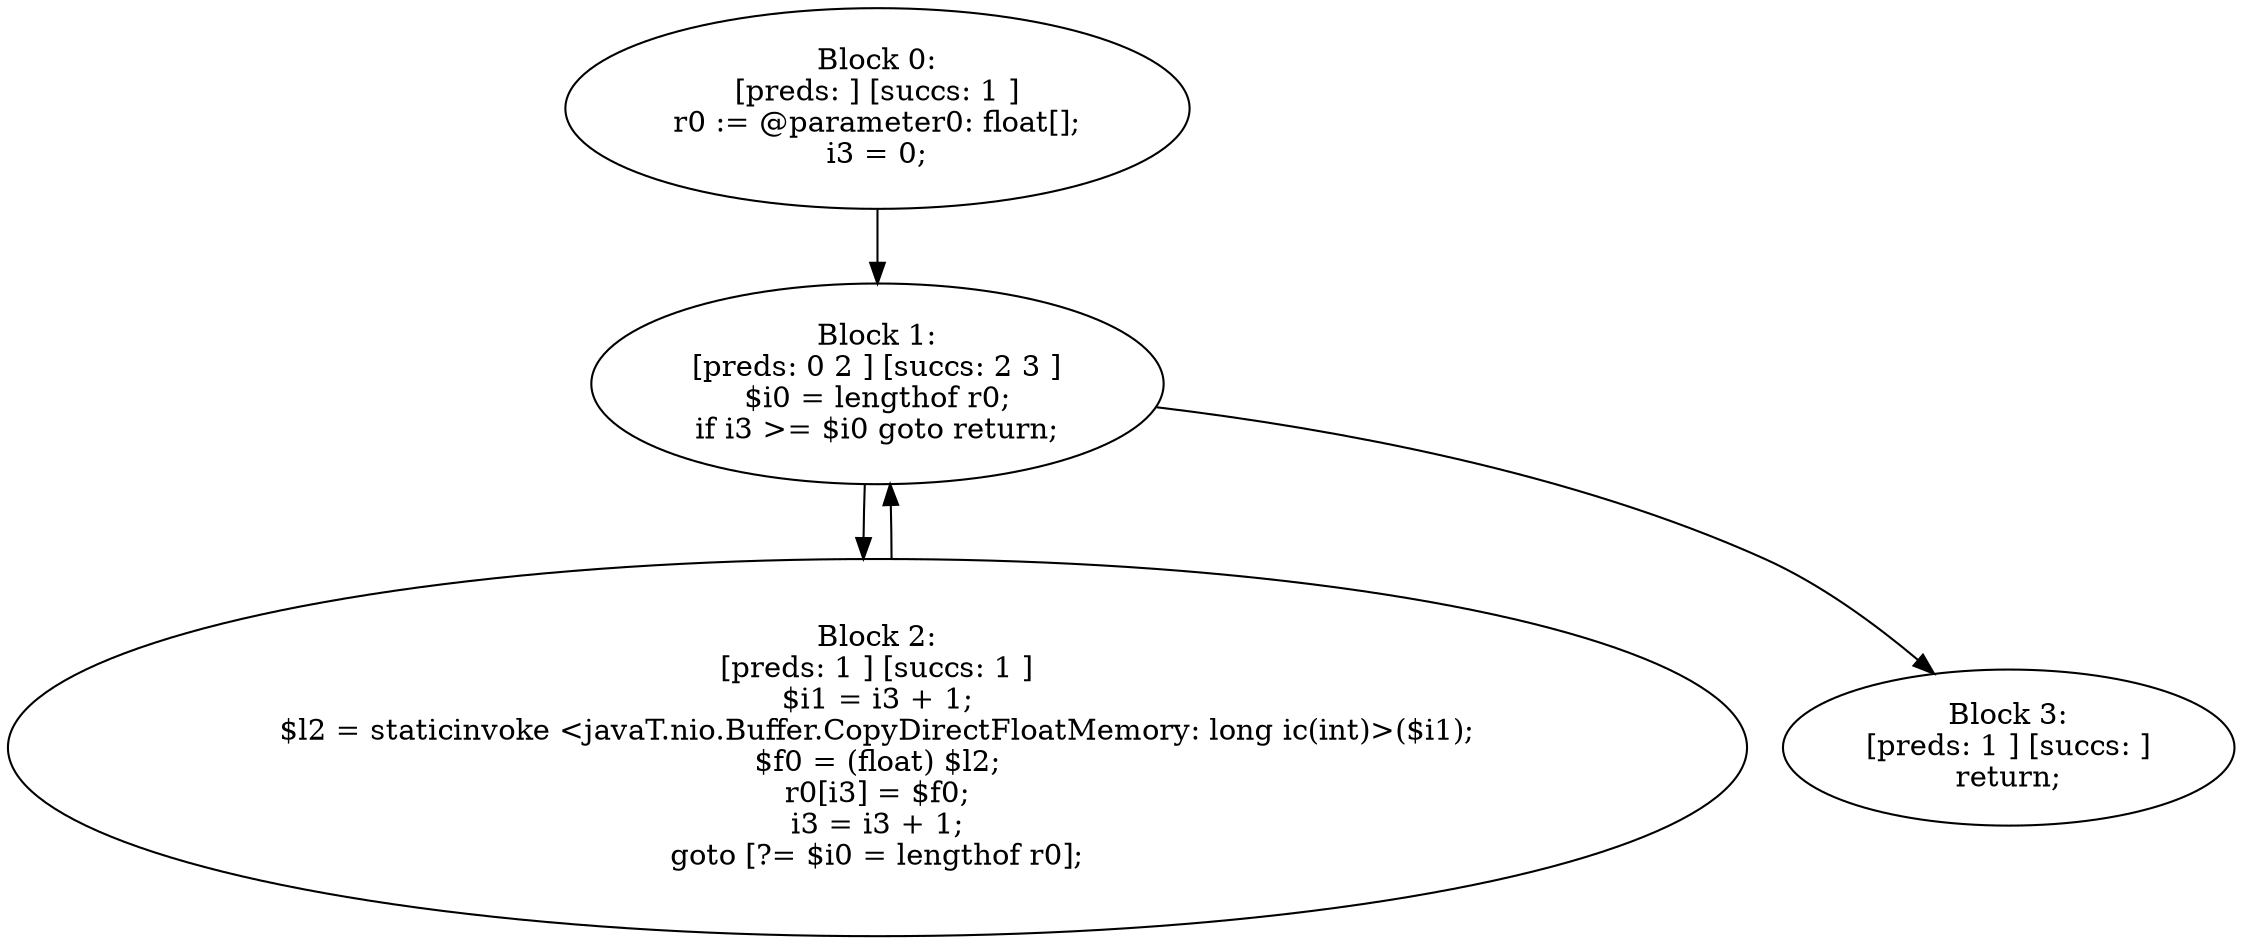 digraph "unitGraph" {
    "Block 0:
[preds: ] [succs: 1 ]
r0 := @parameter0: float[];
i3 = 0;
"
    "Block 1:
[preds: 0 2 ] [succs: 2 3 ]
$i0 = lengthof r0;
if i3 >= $i0 goto return;
"
    "Block 2:
[preds: 1 ] [succs: 1 ]
$i1 = i3 + 1;
$l2 = staticinvoke <javaT.nio.Buffer.CopyDirectFloatMemory: long ic(int)>($i1);
$f0 = (float) $l2;
r0[i3] = $f0;
i3 = i3 + 1;
goto [?= $i0 = lengthof r0];
"
    "Block 3:
[preds: 1 ] [succs: ]
return;
"
    "Block 0:
[preds: ] [succs: 1 ]
r0 := @parameter0: float[];
i3 = 0;
"->"Block 1:
[preds: 0 2 ] [succs: 2 3 ]
$i0 = lengthof r0;
if i3 >= $i0 goto return;
";
    "Block 1:
[preds: 0 2 ] [succs: 2 3 ]
$i0 = lengthof r0;
if i3 >= $i0 goto return;
"->"Block 2:
[preds: 1 ] [succs: 1 ]
$i1 = i3 + 1;
$l2 = staticinvoke <javaT.nio.Buffer.CopyDirectFloatMemory: long ic(int)>($i1);
$f0 = (float) $l2;
r0[i3] = $f0;
i3 = i3 + 1;
goto [?= $i0 = lengthof r0];
";
    "Block 1:
[preds: 0 2 ] [succs: 2 3 ]
$i0 = lengthof r0;
if i3 >= $i0 goto return;
"->"Block 3:
[preds: 1 ] [succs: ]
return;
";
    "Block 2:
[preds: 1 ] [succs: 1 ]
$i1 = i3 + 1;
$l2 = staticinvoke <javaT.nio.Buffer.CopyDirectFloatMemory: long ic(int)>($i1);
$f0 = (float) $l2;
r0[i3] = $f0;
i3 = i3 + 1;
goto [?= $i0 = lengthof r0];
"->"Block 1:
[preds: 0 2 ] [succs: 2 3 ]
$i0 = lengthof r0;
if i3 >= $i0 goto return;
";
}
